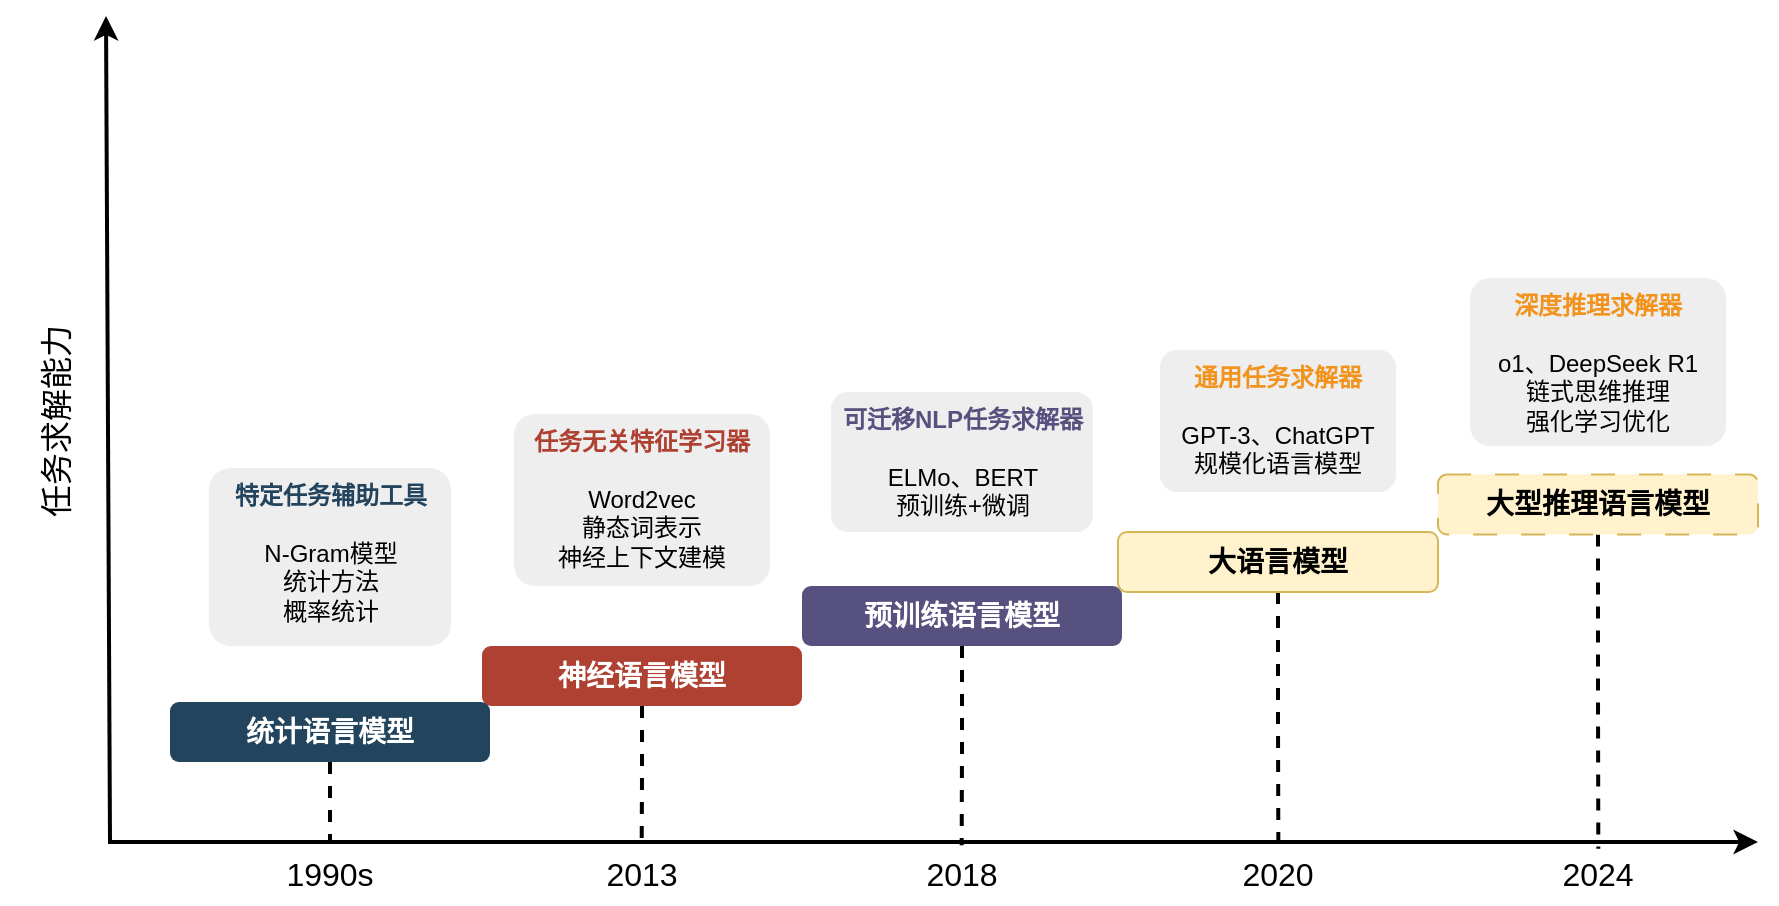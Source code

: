 <mxfile version="27.1.5">
  <diagram name="Page-1" id="hmE1q83r0tVEfqJWFLiJ">
    <mxGraphModel dx="1028" dy="687" grid="0" gridSize="10" guides="1" tooltips="1" connect="1" arrows="1" fold="1" page="1" pageScale="1" pageWidth="850" pageHeight="1100" math="0" shadow="0">
      <root>
        <mxCell id="0" />
        <mxCell id="1" parent="0" />
        <mxCell id="v-QcKY1cuWS6jphPdd-s-101" value="" style="endArrow=classic;html=1;rounded=0;strokeWidth=2;startArrow=none;startFill=0;endFill=1;" edge="1" parent="1">
          <mxGeometry width="50" height="50" relative="1" as="geometry">
            <mxPoint x="117" y="498" as="sourcePoint" />
            <mxPoint x="115" y="85" as="targetPoint" />
          </mxGeometry>
        </mxCell>
        <mxCell id="v-QcKY1cuWS6jphPdd-s-102" value="" style="endArrow=classic;html=1;rounded=0;strokeWidth=2;endFill=1;" edge="1" parent="1">
          <mxGeometry width="50" height="50" relative="1" as="geometry">
            <mxPoint x="116" y="498" as="sourcePoint" />
            <mxPoint x="941" y="498" as="targetPoint" />
          </mxGeometry>
        </mxCell>
        <mxCell id="v-QcKY1cuWS6jphPdd-s-131" style="edgeStyle=orthogonalEdgeStyle;rounded=0;orthogonalLoop=1;jettySize=auto;html=1;exitX=0.5;exitY=1;exitDx=0;exitDy=0;endArrow=none;startFill=0;strokeWidth=2;dashed=1;" edge="1" parent="1" source="v-QcKY1cuWS6jphPdd-s-112">
          <mxGeometry relative="1" as="geometry">
            <mxPoint x="861.167" y="501.333" as="targetPoint" />
          </mxGeometry>
        </mxCell>
        <mxCell id="v-QcKY1cuWS6jphPdd-s-112" value="大型推理语言模型" style="fillColor=#fff2cc;strokecolor=none;rounded=1;strokeColor=#d6b656;fontStyle=1;fontSize=14;whiteSpace=wrap;html=1;dashed=1;dashPattern=12 12;" vertex="1" parent="1">
          <mxGeometry x="781" y="314.25" width="160" height="30" as="geometry" />
        </mxCell>
        <mxCell id="v-QcKY1cuWS6jphPdd-s-134" style="edgeStyle=orthogonalEdgeStyle;rounded=0;orthogonalLoop=1;jettySize=auto;html=1;exitX=0.5;exitY=1;exitDx=0;exitDy=0;endArrow=none;startFill=0;strokeWidth=2;dashed=1;" edge="1" parent="1" source="v-QcKY1cuWS6jphPdd-s-114">
          <mxGeometry relative="1" as="geometry">
            <mxPoint x="382.833" y="500.5" as="targetPoint" />
          </mxGeometry>
        </mxCell>
        <mxCell id="v-QcKY1cuWS6jphPdd-s-114" value="神经语言模型" style="fillColor=#AE4132;strokecolor=none;rounded=1;fontColor=#FFFFFF;strokeColor=none;fontStyle=1;fontSize=14;whiteSpace=wrap;html=1;" vertex="1" parent="1">
          <mxGeometry x="303" y="400" width="160" height="30" as="geometry" />
        </mxCell>
        <mxCell id="v-QcKY1cuWS6jphPdd-s-135" style="edgeStyle=orthogonalEdgeStyle;rounded=0;orthogonalLoop=1;jettySize=auto;html=1;exitX=0.5;exitY=1;exitDx=0;exitDy=0;entryX=0.5;entryY=0;entryDx=0;entryDy=0;dashed=1;strokeWidth=2;endArrow=none;startFill=0;" edge="1" parent="1" source="v-QcKY1cuWS6jphPdd-s-115" target="v-QcKY1cuWS6jphPdd-s-124">
          <mxGeometry relative="1" as="geometry" />
        </mxCell>
        <mxCell id="v-QcKY1cuWS6jphPdd-s-115" value="统计语言模型" style="fillColor=#23445D;strokecolor=none;rounded=1;fontColor=#FFFFFF;strokeColor=none;fontStyle=1;fontSize=14;whiteSpace=wrap;html=1;" vertex="1" parent="1">
          <mxGeometry x="147" y="428" width="160" height="30" as="geometry" />
        </mxCell>
        <mxCell id="v-QcKY1cuWS6jphPdd-s-133" style="edgeStyle=orthogonalEdgeStyle;rounded=0;orthogonalLoop=1;jettySize=auto;html=1;exitX=0.5;exitY=1;exitDx=0;exitDy=0;strokeWidth=2;endArrow=none;startFill=0;dashed=1;" edge="1" parent="1" source="v-QcKY1cuWS6jphPdd-s-117">
          <mxGeometry relative="1" as="geometry">
            <mxPoint x="542.833" y="499.667" as="targetPoint" />
          </mxGeometry>
        </mxCell>
        <mxCell id="v-QcKY1cuWS6jphPdd-s-117" value="预训练语言模型" style="fillColor=#56517E;strokecolor=none;rounded=1;fontColor=#FFFFFF;strokeColor=none;fontStyle=1;fontSize=14;whiteSpace=wrap;html=1;" vertex="1" parent="1">
          <mxGeometry x="463" y="370" width="160" height="30" as="geometry" />
        </mxCell>
        <mxCell id="v-QcKY1cuWS6jphPdd-s-119" value="&lt;font&gt;&lt;font color=&quot;#f2931e&quot;&gt;&lt;b&gt;通用任务求解器&lt;/b&gt;&lt;/font&gt;&lt;br&gt;&lt;br&gt;GPT-3、ChatGPT&lt;/font&gt;&lt;div&gt;&lt;font&gt;规模化语言模型&lt;/font&gt;&lt;/div&gt;" style="rounded=1;strokeColor=none;fillColor=#EEEEEE;align=center;arcSize=12;verticalAlign=top;whiteSpace=wrap;html=1;fontSize=12;" vertex="1" parent="1">
          <mxGeometry x="642" y="252" width="118" height="71" as="geometry" />
        </mxCell>
        <mxCell id="v-QcKY1cuWS6jphPdd-s-120" value="&lt;font&gt;&lt;font color=&quot;#ae4132&quot;&gt;&lt;b&gt;任务无关特征学习器&lt;/b&gt;&lt;/font&gt;&lt;br&gt;&lt;br&gt;Word2vec&lt;/font&gt;&lt;div&gt;&lt;font&gt;静态词表示&lt;/font&gt;&lt;/div&gt;&lt;div&gt;&lt;font&gt;神经上下文建模&lt;/font&gt;&lt;/div&gt;" style="rounded=1;strokeColor=none;fillColor=#EEEEEE;align=center;arcSize=12;verticalAlign=top;whiteSpace=wrap;html=1;fontSize=12;" vertex="1" parent="1">
          <mxGeometry x="319" y="284" width="128" height="86" as="geometry" />
        </mxCell>
        <mxCell id="v-QcKY1cuWS6jphPdd-s-121" value="&lt;font&gt;&lt;font color=&quot;#23445d&quot;&gt;&lt;b style=&quot;&quot;&gt;特定任务辅助工具&lt;/b&gt;&lt;/font&gt;&lt;br&gt;&lt;br&gt;N-Gram模型&lt;/font&gt;&lt;div&gt;&lt;font&gt;统计方法&lt;/font&gt;&lt;/div&gt;&lt;div&gt;&lt;font&gt;概率统计&lt;/font&gt;&lt;/div&gt;" style="rounded=1;strokeColor=none;fillColor=#EEEEEE;align=center;arcSize=12;verticalAlign=top;whiteSpace=wrap;html=1;fontSize=12;" vertex="1" parent="1">
          <mxGeometry x="166.5" y="311" width="121" height="89" as="geometry" />
        </mxCell>
        <mxCell id="v-QcKY1cuWS6jphPdd-s-123" value="&lt;font&gt;&lt;font color=&quot;#56517e&quot;&gt;&lt;b&gt;可迁移NLP任务求解器&lt;/b&gt;&lt;/font&gt;&lt;br&gt;&lt;br&gt;ELMo、BERT&lt;/font&gt;&lt;div&gt;&lt;font&gt;预训练+微调&lt;/font&gt;&lt;/div&gt;" style="rounded=1;strokeColor=none;fillColor=#EEEEEE;align=center;arcSize=12;verticalAlign=top;whiteSpace=wrap;html=1;fontSize=12;" vertex="1" parent="1">
          <mxGeometry x="477.5" y="273" width="131" height="70" as="geometry" />
        </mxCell>
        <mxCell id="v-QcKY1cuWS6jphPdd-s-124" value="&lt;font style=&quot;font-size: 16px;&quot;&gt;1990s&lt;/font&gt;" style="text;html=1;align=center;verticalAlign=middle;whiteSpace=wrap;rounded=0;" vertex="1" parent="1">
          <mxGeometry x="197" y="499" width="60" height="30" as="geometry" />
        </mxCell>
        <mxCell id="v-QcKY1cuWS6jphPdd-s-125" value="&lt;font style=&quot;font-size: 16px;&quot;&gt;2013&lt;/font&gt;" style="text;html=1;align=center;verticalAlign=middle;whiteSpace=wrap;rounded=0;" vertex="1" parent="1">
          <mxGeometry x="353" y="499" width="60" height="30" as="geometry" />
        </mxCell>
        <mxCell id="v-QcKY1cuWS6jphPdd-s-126" value="&lt;font style=&quot;font-size: 16px;&quot;&gt;2018&lt;/font&gt;" style="text;html=1;align=center;verticalAlign=middle;whiteSpace=wrap;rounded=0;" vertex="1" parent="1">
          <mxGeometry x="513" y="499" width="60" height="30" as="geometry" />
        </mxCell>
        <mxCell id="v-QcKY1cuWS6jphPdd-s-127" value="&lt;font style=&quot;font-size: 16px;&quot;&gt;2020&lt;/font&gt;" style="text;html=1;align=center;verticalAlign=middle;whiteSpace=wrap;rounded=0;" vertex="1" parent="1">
          <mxGeometry x="671" y="499" width="60" height="30" as="geometry" />
        </mxCell>
        <mxCell id="v-QcKY1cuWS6jphPdd-s-128" value="&lt;font style=&quot;font-size: 16px;&quot;&gt;2024&lt;/font&gt;" style="text;html=1;align=center;verticalAlign=middle;whiteSpace=wrap;rounded=0;" vertex="1" parent="1">
          <mxGeometry x="831" y="499" width="60" height="30" as="geometry" />
        </mxCell>
        <mxCell id="v-QcKY1cuWS6jphPdd-s-132" style="edgeStyle=orthogonalEdgeStyle;rounded=0;orthogonalLoop=1;jettySize=auto;html=1;exitX=0.5;exitY=1;exitDx=0;exitDy=0;strokeWidth=2;endArrow=none;startFill=0;dashed=1;" edge="1" parent="1" source="v-QcKY1cuWS6jphPdd-s-129">
          <mxGeometry relative="1" as="geometry">
            <mxPoint x="701.167" y="497.167" as="targetPoint" />
          </mxGeometry>
        </mxCell>
        <mxCell id="v-QcKY1cuWS6jphPdd-s-129" value="大语言模型" style="fillColor=#fff2cc;strokecolor=none;rounded=1;strokeColor=#d6b656;fontStyle=1;fontSize=14;whiteSpace=wrap;html=1;" vertex="1" parent="1">
          <mxGeometry x="621" y="343" width="160" height="30" as="geometry" />
        </mxCell>
        <mxCell id="v-QcKY1cuWS6jphPdd-s-136" value="&lt;font&gt;&lt;font color=&quot;#f2931e&quot;&gt;&lt;b&gt;深度推理求解器&lt;/b&gt;&lt;/font&gt;&lt;br&gt;&lt;br&gt;o1、DeepSeek R1&lt;br&gt;&lt;/font&gt;&lt;div&gt;链式思维推理&lt;/div&gt;&lt;div&gt;强化学习优化&lt;/div&gt;" style="rounded=1;strokeColor=none;fillColor=#EEEEEE;align=center;arcSize=12;verticalAlign=top;whiteSpace=wrap;html=1;fontSize=12;" vertex="1" parent="1">
          <mxGeometry x="797" y="216" width="128" height="84" as="geometry" />
        </mxCell>
        <mxCell id="v-QcKY1cuWS6jphPdd-s-137" value="&lt;font style=&quot;font-size: 16px;&quot;&gt;任务求解能力&lt;/font&gt;" style="text;html=1;align=center;verticalAlign=middle;whiteSpace=wrap;rounded=0;rotation=-90;" vertex="1" parent="1">
          <mxGeometry x="29" y="260.75" width="121" height="53.5" as="geometry" />
        </mxCell>
      </root>
    </mxGraphModel>
  </diagram>
</mxfile>
